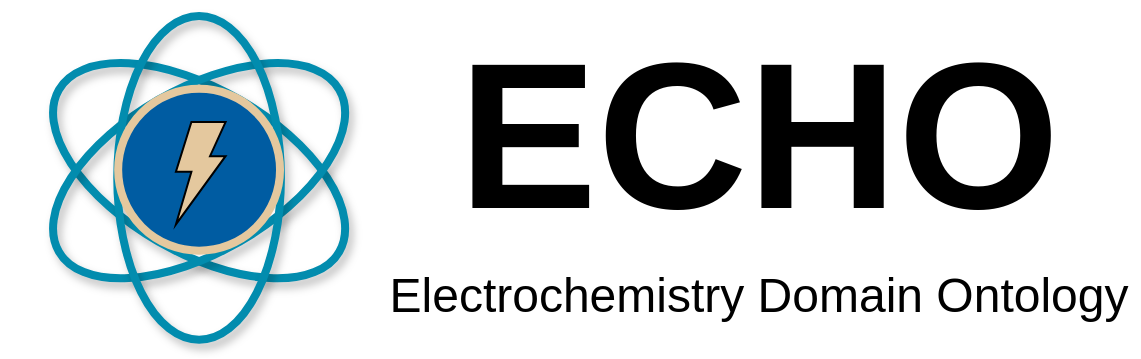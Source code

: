 <mxfile>
    <diagram id="NrZ29duDLyXxqPhjrZT9" name="Page-1">
        <mxGraphModel dx="799" dy="469" grid="1" gridSize="10" guides="1" tooltips="1" connect="1" arrows="1" fold="1" page="1" pageScale="1" pageWidth="850" pageHeight="1100" math="0" shadow="0">
            <root>
                <mxCell id="0"/>
                <mxCell id="1" parent="0"/>
                <mxCell id="2" value="&lt;font style=&quot;font-size: 104px;&quot;&gt;ECHO&lt;/font&gt;" style="text;strokeColor=none;fillColor=none;html=1;fontSize=24;fontStyle=1;verticalAlign=middle;align=center;" vertex="1" parent="1">
                    <mxGeometry x="335" y="40" width="350" height="120" as="geometry"/>
                </mxCell>
                <mxCell id="3" value="&lt;span style=&quot;font-weight: normal;&quot;&gt;Electrochemistry Domain Ontology&lt;/span&gt;" style="text;strokeColor=none;fillColor=none;html=1;fontSize=24;fontStyle=1;verticalAlign=middle;align=center;" vertex="1" parent="1">
                    <mxGeometry x="320" y="160" width="380" height="40" as="geometry"/>
                </mxCell>
                <mxCell id="12" value="" style="group" vertex="1" connectable="0" parent="1">
                    <mxGeometry x="140" y="40" width="181.1" height="161.88" as="geometry"/>
                </mxCell>
                <mxCell id="8" value="" style="ellipse;whiteSpace=wrap;html=1;fontSize=104;fillColor=none;rotation=30;shadow=1;strokeWidth=4;strokeColor=#028cae;" vertex="1" parent="12">
                    <mxGeometry x="9.616" y="36.43" width="161.867" height="81.844" as="geometry"/>
                </mxCell>
                <mxCell id="10" value="" style="ellipse;whiteSpace=wrap;html=1;fontSize=104;fillColor=none;rotation=-210;shadow=1;strokeWidth=4;strokeColor=#028cae;" vertex="1" parent="12">
                    <mxGeometry x="9.616" y="36.43" width="161.867" height="81.844" as="geometry"/>
                </mxCell>
                <mxCell id="11" value="" style="ellipse;whiteSpace=wrap;html=1;fontSize=104;fillColor=none;rotation=90;shadow=1;strokeWidth=4;strokeColor=#028cae;" vertex="1" parent="12">
                    <mxGeometry x="9.616" y="40.018" width="161.867" height="81.844" as="geometry"/>
                </mxCell>
                <mxCell id="5" value="" style="ellipse;whiteSpace=wrap;html=1;aspect=fixed;fontSize=104;fillColor=#005CA2;strokeWidth=4;strokeColor=#e4c89e;" vertex="1" parent="12">
                    <mxGeometry x="50.083" y="36.43" width="80.934" height="80.934" as="geometry"/>
                </mxCell>
                <mxCell id="6" value="" style="verticalLabelPosition=bottom;verticalAlign=top;html=1;shape=mxgraph.basic.polygon;polyCoords=[[0.62,0.32],[0.57,0.43],[0.62,0.43],[0.46,0.65],[0.46,0.65],[0.51,0.48],[0.46,0.48],[0.51,0.32]];polyline=0;fontSize=104;fillColor=#E4C89E;" vertex="1" parent="12">
                    <mxGeometry x="7.593" y="3.379" width="155.123" height="155.135" as="geometry"/>
                </mxCell>
            </root>
        </mxGraphModel>
    </diagram>
</mxfile>